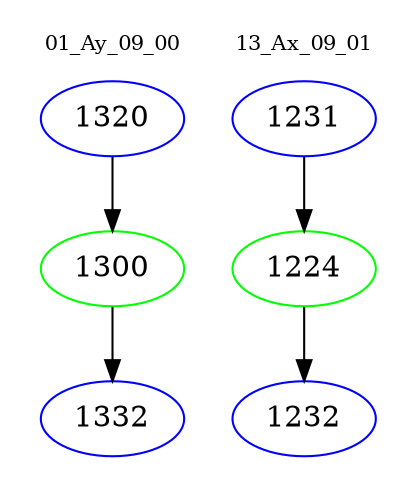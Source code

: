 digraph{
subgraph cluster_0 {
color = white
label = "01_Ay_09_00";
fontsize=10;
T0_1320 [label="1320", color="blue"]
T0_1320 -> T0_1300 [color="black"]
T0_1300 [label="1300", color="green"]
T0_1300 -> T0_1332 [color="black"]
T0_1332 [label="1332", color="blue"]
}
subgraph cluster_1 {
color = white
label = "13_Ax_09_01";
fontsize=10;
T1_1231 [label="1231", color="blue"]
T1_1231 -> T1_1224 [color="black"]
T1_1224 [label="1224", color="green"]
T1_1224 -> T1_1232 [color="black"]
T1_1232 [label="1232", color="blue"]
}
}
